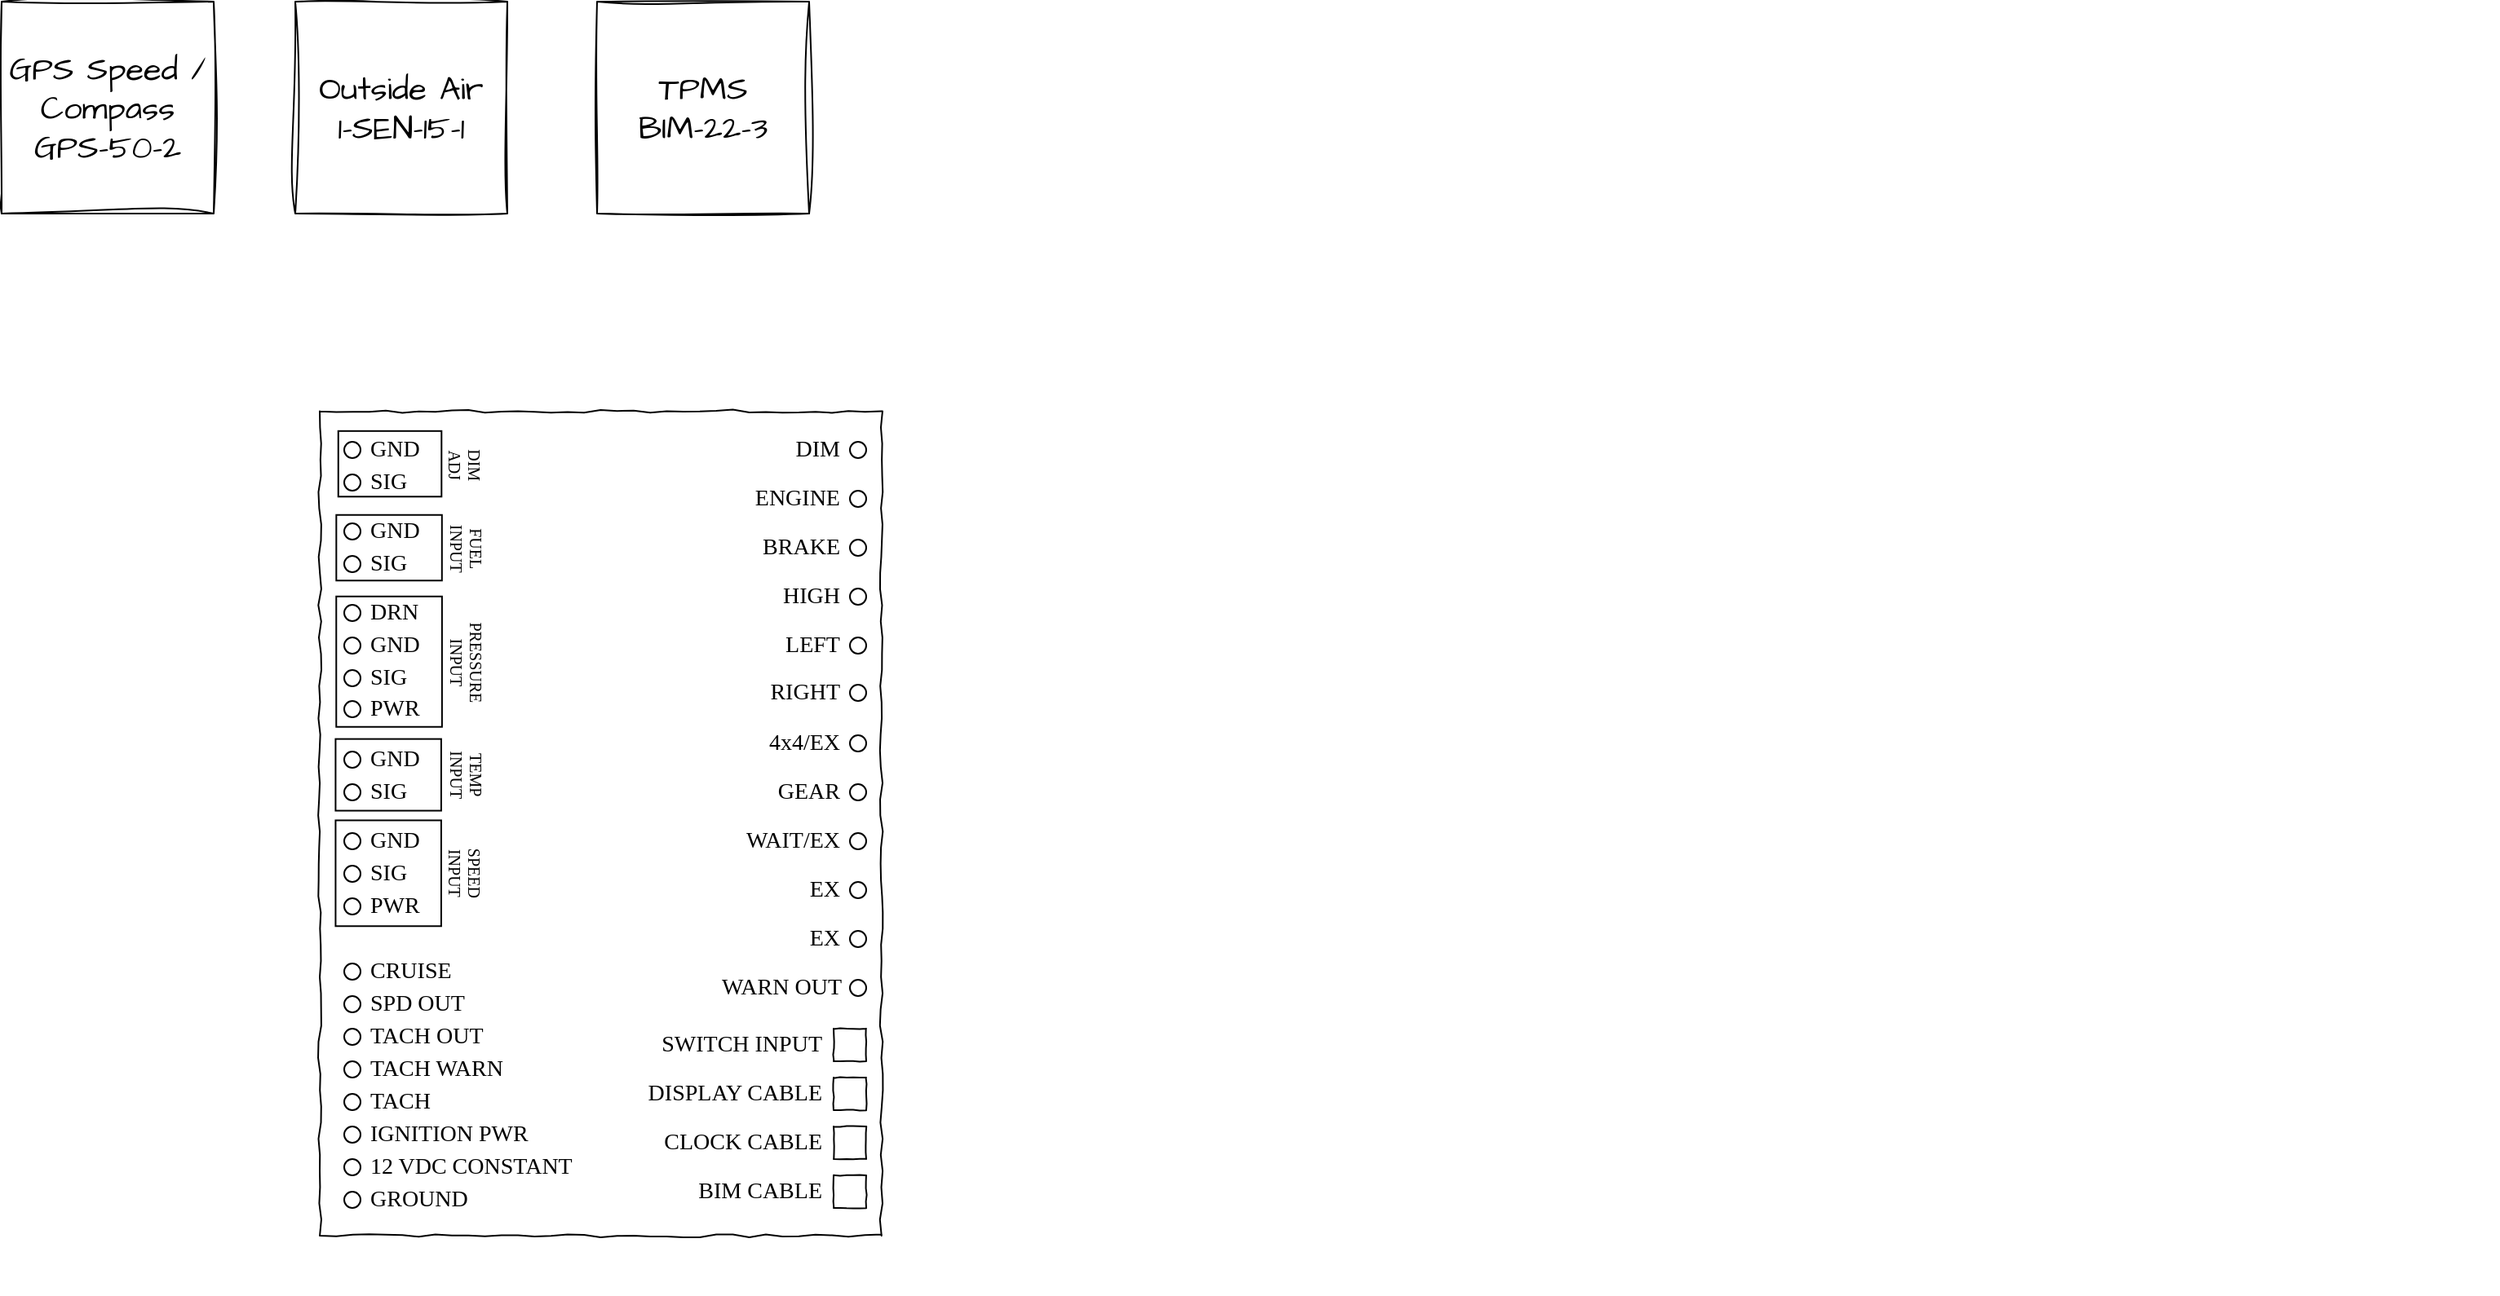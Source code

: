 <mxfile version="23.0.2" type="github">
  <diagram id="i07t7mmh23xNnQ5YnFfk" name="Page-1">
    <mxGraphModel dx="859" dy="656" grid="1" gridSize="10" guides="1" tooltips="1" connect="1" arrows="1" fold="1" page="1" pageScale="1" pageWidth="1100" pageHeight="850" math="0" shadow="0">
      <root>
        <mxCell id="0" />
        <mxCell id="1" parent="0" />
        <mxCell id="VSBIXLsl3-3mQV6mPoLs-2" value="" style="rounded=0;whiteSpace=wrap;html=1;hachureGap=4;fontFamily=Architects Daughter;fontSource=https%3A%2F%2Ffonts.googleapis.com%2Fcss%3Ffamily%3DArchitects%2BDaughter;fontSize=20;rotation=90;sketch=1;curveFitting=1;jiggle=2;sketchStyle=comic;" parent="1" vertex="1">
          <mxGeometry x="234.31" y="371.95" width="505.77" height="344.38" as="geometry" />
        </mxCell>
        <mxCell id="QOHi6vaadATqwsfO-8CR-53" value="&lt;font style=&quot;font-size: 10px;&quot;&gt;&lt;span style=&quot;font-size: 10px;&quot;&gt;DIM&lt;br style=&quot;font-size: 10px;&quot;&gt;ADJ&lt;/span&gt;&lt;/font&gt;" style="html=1;hachureGap=4;fontFamily=Montserrat;fontSource=https%3A%2F%2Ffonts.googleapis.com%2Fcss%3Ffamily%3DMontserrat;fontSize=10;fillColor=none;sketchStyle=rough;labelPosition=center;verticalLabelPosition=top;align=center;verticalAlign=bottom;textDirection=rtl;rotation=90;fontStyle=0" vertex="1" parent="1">
          <mxGeometry x="337.89" y="291.89" width="40.25" height="63.28" as="geometry" />
        </mxCell>
        <mxCell id="QOHi6vaadATqwsfO-8CR-57" value="FUEL&lt;br&gt;INPUT" style="html=1;hachureGap=4;fontFamily=Montserrat;fontSource=https%3A%2F%2Ffonts.googleapis.com%2Fcss%3Ffamily%3DMontserrat;fontSize=10;fillColor=none;sketchStyle=rough;labelPosition=center;verticalLabelPosition=top;align=center;verticalAlign=bottom;textDirection=rtl;rotation=90;fontStyle=0" vertex="1" parent="1">
          <mxGeometry x="337.41" y="342.63" width="40.25" height="64.75" as="geometry" />
        </mxCell>
        <mxCell id="QOHi6vaadATqwsfO-8CR-58" value="PRESSURE&lt;br&gt;INPUT" style="html=1;hachureGap=4;fontFamily=Montserrat;fontSource=https%3A%2F%2Ffonts.googleapis.com%2Fcss%3Ffamily%3DMontserrat;fontSize=10;fillColor=none;sketchStyle=rough;labelPosition=center;verticalLabelPosition=top;align=center;verticalAlign=bottom;textDirection=rtl;rotation=90;fontStyle=0;" vertex="1" parent="1">
          <mxGeometry x="317.54" y="412.47" width="80" height="64.82" as="geometry" />
        </mxCell>
        <mxCell id="QOHi6vaadATqwsfO-8CR-60" value="TEMP&lt;br&gt;INPUT" style="html=1;hachureGap=4;fontFamily=Montserrat;fontSource=https%3A%2F%2Ffonts.googleapis.com%2Fcss%3Ffamily%3DMontserrat;fontSize=10;fillColor=none;sketchStyle=rough;labelPosition=center;verticalLabelPosition=top;align=center;verticalAlign=bottom;textDirection=rtl;rotation=90;fontStyle=0" vertex="1" parent="1">
          <mxGeometry x="335.1" y="481.93" width="43.97" height="64.75" as="geometry" />
        </mxCell>
        <mxCell id="QOHi6vaadATqwsfO-8CR-61" value="SPEED&lt;br&gt;INPUT" style="html=1;hachureGap=4;fontFamily=Montserrat;fontSource=https%3A%2F%2Ffonts.googleapis.com%2Fcss%3Ffamily%3DMontserrat;fontSize=10;fillColor=none;sketchStyle=rough;labelPosition=center;verticalLabelPosition=top;align=center;verticalAlign=bottom;textDirection=rtl;rotation=90;fontStyle=0" vertex="1" parent="1">
          <mxGeometry x="324.64" y="542.3" width="64.9" height="64.75" as="geometry" />
        </mxCell>
        <mxCell id="VSBIXLsl3-3mQV6mPoLs-1" value="GPS Speed / Compass&lt;br&gt;GPS-50-2" style="rounded=0;whiteSpace=wrap;html=1;sketch=1;hachureGap=4;jiggle=2;curveFitting=1;fontFamily=Architects Daughter;fontSource=https%3A%2F%2Ffonts.googleapis.com%2Fcss%3Ffamily%3DArchitects%2BDaughter;fontSize=20;" parent="1" vertex="1">
          <mxGeometry x="120" y="40" width="130" height="130" as="geometry" />
        </mxCell>
        <mxCell id="VSBIXLsl3-3mQV6mPoLs-3" value="TPMS&lt;br&gt;BIM-22-3" style="rounded=0;whiteSpace=wrap;html=1;sketch=1;hachureGap=4;jiggle=2;curveFitting=1;fontFamily=Architects Daughter;fontSource=https%3A%2F%2Ffonts.googleapis.com%2Fcss%3Ffamily%3DArchitects%2BDaughter;fontSize=20;" parent="1" vertex="1">
          <mxGeometry x="485" y="40" width="130" height="130" as="geometry" />
        </mxCell>
        <mxCell id="VSBIXLsl3-3mQV6mPoLs-4" value="Outside Air&lt;br&gt;1-SEN-15-1" style="rounded=0;whiteSpace=wrap;html=1;sketch=1;hachureGap=4;jiggle=2;curveFitting=1;fontFamily=Architects Daughter;fontSource=https%3A%2F%2Ffonts.googleapis.com%2Fcss%3Ffamily%3DArchitects%2BDaughter;fontSize=20;" parent="1" vertex="1">
          <mxGeometry x="300" y="40" width="130" height="130" as="geometry" />
        </mxCell>
        <mxCell id="VSBIXLsl3-3mQV6mPoLs-6" value="" style="shape=image;imageAspect=0;aspect=fixed;verticalLabelPosition=bottom;verticalAlign=top;sketch=1;hachureGap=4;jiggle=2;curveFitting=1;fontFamily=Architects Daughter;fontSource=https%3A%2F%2Ffonts.googleapis.com%2Fcss%3Ffamily%3DArchitects%2BDaughter;fontSize=20;image=https://www.dakotadigital.com/cartimages/prd_837.jpg?id=202309060758100;" parent="1" vertex="1">
          <mxGeometry x="1050" y="460" width="600.5" height="373" as="geometry" />
        </mxCell>
        <mxCell id="VSBIXLsl3-3mQV6mPoLs-7" value="" style="shape=image;imageAspect=0;aspect=fixed;verticalLabelPosition=bottom;verticalAlign=top;sketch=1;hachureGap=4;jiggle=2;curveFitting=1;fontFamily=Architects Daughter;fontSource=https%3A%2F%2Ffonts.googleapis.com%2Fcss%3Ffamily%3DArchitects%2BDaughter;fontSize=20;image=https://www.dakotadigital.com/cartimages/prd_1328.jpg?id=202204141001430;" parent="1" vertex="1">
          <mxGeometry x="1110" y="180" width="520" height="299" as="geometry" />
        </mxCell>
        <mxCell id="QOHi6vaadATqwsfO-8CR-1" value="&lt;font style=&quot;font-size: 14px;&quot; data-font-src=&quot;https://fonts.googleapis.com/css?family=Montserrat&quot; face=&quot;Montserrat&quot;&gt;DIM&lt;/font&gt;" style="ellipse;whiteSpace=wrap;html=1;aspect=fixed;hachureGap=4;fontFamily=Architects Daughter;fontSource=https%3A%2F%2Ffonts.googleapis.com%2Fcss%3Ffamily%3DArchitects%2BDaughter;fontSize=14;labelPosition=left;verticalLabelPosition=middle;align=right;verticalAlign=middle;spacingLeft=0;spacingRight=6;spacingTop=0;spacingBottom=0;spacing=0;" vertex="1" parent="1">
          <mxGeometry x="640" y="310" width="10" height="10" as="geometry" />
        </mxCell>
        <mxCell id="QOHi6vaadATqwsfO-8CR-3" value="&lt;font style=&quot;font-size: 14px;&quot; data-font-src=&quot;https://fonts.googleapis.com/css?family=Montserrat&quot; face=&quot;Montserrat&quot;&gt;ENGINE&lt;/font&gt;" style="ellipse;whiteSpace=wrap;html=1;aspect=fixed;hachureGap=4;fontFamily=Architects Daughter;fontSource=https%3A%2F%2Ffonts.googleapis.com%2Fcss%3Ffamily%3DArchitects%2BDaughter;fontSize=14;labelPosition=left;verticalLabelPosition=middle;align=right;verticalAlign=middle;spacingLeft=0;spacingRight=6;spacingTop=0;spacingBottom=0;spacing=0;" vertex="1" parent="1">
          <mxGeometry x="640" y="340" width="10" height="10" as="geometry" />
        </mxCell>
        <mxCell id="QOHi6vaadATqwsfO-8CR-4" value="&lt;font face=&quot;Montserrat&quot; style=&quot;font-size: 14px;&quot;&gt;BRAKE&lt;/font&gt;" style="ellipse;whiteSpace=wrap;html=1;aspect=fixed;hachureGap=4;fontFamily=Architects Daughter;fontSource=https%3A%2F%2Ffonts.googleapis.com%2Fcss%3Ffamily%3DArchitects%2BDaughter;fontSize=14;labelPosition=left;verticalLabelPosition=middle;align=right;verticalAlign=middle;spacingLeft=0;spacingRight=6;spacingTop=0;spacingBottom=0;spacing=0;" vertex="1" parent="1">
          <mxGeometry x="640" y="370" width="10" height="10" as="geometry" />
        </mxCell>
        <mxCell id="QOHi6vaadATqwsfO-8CR-5" value="&lt;font style=&quot;font-size: 14px;&quot; data-font-src=&quot;https://fonts.googleapis.com/css?family=Montserrat&quot; face=&quot;Montserrat&quot;&gt;HIGH&lt;/font&gt;" style="ellipse;whiteSpace=wrap;html=1;aspect=fixed;hachureGap=4;fontFamily=Architects Daughter;fontSource=https%3A%2F%2Ffonts.googleapis.com%2Fcss%3Ffamily%3DArchitects%2BDaughter;fontSize=14;labelPosition=left;verticalLabelPosition=middle;align=right;verticalAlign=middle;spacingLeft=0;spacingRight=6;spacingTop=0;spacingBottom=0;spacing=0;" vertex="1" parent="1">
          <mxGeometry x="640" y="400" width="10" height="10" as="geometry" />
        </mxCell>
        <mxCell id="QOHi6vaadATqwsfO-8CR-6" value="&lt;font style=&quot;font-size: 14px;&quot; data-font-src=&quot;https://fonts.googleapis.com/css?family=Montserrat&quot; face=&quot;Montserrat&quot;&gt;LEFT&lt;/font&gt;" style="ellipse;whiteSpace=wrap;html=1;aspect=fixed;hachureGap=4;fontFamily=Architects Daughter;fontSource=https%3A%2F%2Ffonts.googleapis.com%2Fcss%3Ffamily%3DArchitects%2BDaughter;fontSize=14;labelPosition=left;verticalLabelPosition=middle;align=right;verticalAlign=middle;spacingLeft=0;spacingRight=6;spacingTop=0;spacingBottom=0;spacing=0;" vertex="1" parent="1">
          <mxGeometry x="640" y="430" width="10" height="10" as="geometry" />
        </mxCell>
        <mxCell id="QOHi6vaadATqwsfO-8CR-9" value="&lt;font style=&quot;font-size: 14px;&quot; data-font-src=&quot;https://fonts.googleapis.com/css?family=Montserrat&quot; face=&quot;Montserrat&quot;&gt;RIGHT&lt;/font&gt;" style="ellipse;whiteSpace=wrap;html=1;aspect=fixed;hachureGap=4;fontFamily=Architects Daughter;fontSource=https%3A%2F%2Ffonts.googleapis.com%2Fcss%3Ffamily%3DArchitects%2BDaughter;fontSize=14;labelPosition=left;verticalLabelPosition=middle;align=right;verticalAlign=middle;spacingLeft=0;spacingRight=6;spacingTop=0;spacingBottom=0;spacing=0;" vertex="1" parent="1">
          <mxGeometry x="640" y="459" width="10" height="10" as="geometry" />
        </mxCell>
        <mxCell id="QOHi6vaadATqwsfO-8CR-10" value="&lt;font style=&quot;font-size: 14px;&quot; data-font-src=&quot;https://fonts.googleapis.com/css?family=Montserrat&quot; face=&quot;Montserrat&quot;&gt;4x4/EX&lt;/font&gt;" style="ellipse;whiteSpace=wrap;html=1;aspect=fixed;hachureGap=4;fontFamily=Architects Daughter;fontSource=https%3A%2F%2Ffonts.googleapis.com%2Fcss%3Ffamily%3DArchitects%2BDaughter;fontSize=14;labelPosition=left;verticalLabelPosition=middle;align=right;verticalAlign=middle;spacingLeft=0;spacingRight=6;spacingTop=0;spacingBottom=0;spacing=0;" vertex="1" parent="1">
          <mxGeometry x="640" y="490" width="10" height="10" as="geometry" />
        </mxCell>
        <mxCell id="QOHi6vaadATqwsfO-8CR-11" value="&lt;font style=&quot;font-size: 14px;&quot; data-font-src=&quot;https://fonts.googleapis.com/css?family=Montserrat&quot; face=&quot;Montserrat&quot;&gt;GEAR&lt;/font&gt;" style="ellipse;whiteSpace=wrap;html=1;aspect=fixed;hachureGap=4;fontFamily=Architects Daughter;fontSource=https%3A%2F%2Ffonts.googleapis.com%2Fcss%3Ffamily%3DArchitects%2BDaughter;fontSize=14;labelPosition=left;verticalLabelPosition=middle;align=right;verticalAlign=middle;spacingLeft=0;spacingRight=6;spacingTop=0;spacingBottom=0;spacing=0;" vertex="1" parent="1">
          <mxGeometry x="640" y="520" width="10" height="10" as="geometry" />
        </mxCell>
        <mxCell id="QOHi6vaadATqwsfO-8CR-13" value="&lt;font style=&quot;font-size: 14px;&quot; data-font-src=&quot;https://fonts.googleapis.com/css?family=Montserrat&quot; face=&quot;Montserrat&quot;&gt;WAIT/EX&lt;/font&gt;" style="ellipse;whiteSpace=wrap;html=1;aspect=fixed;hachureGap=4;fontFamily=Architects Daughter;fontSource=https%3A%2F%2Ffonts.googleapis.com%2Fcss%3Ffamily%3DArchitects%2BDaughter;fontSize=14;labelPosition=left;verticalLabelPosition=middle;align=right;verticalAlign=middle;spacingLeft=0;spacingRight=6;spacingTop=0;spacingBottom=0;spacing=0;" vertex="1" parent="1">
          <mxGeometry x="640" y="550" width="10" height="10" as="geometry" />
        </mxCell>
        <mxCell id="QOHi6vaadATqwsfO-8CR-14" value="&lt;font style=&quot;font-size: 14px;&quot; data-font-src=&quot;https://fonts.googleapis.com/css?family=Montserrat&quot; face=&quot;Montserrat&quot;&gt;EX&lt;/font&gt;" style="ellipse;whiteSpace=wrap;html=1;aspect=fixed;hachureGap=4;fontFamily=Architects Daughter;fontSource=https%3A%2F%2Ffonts.googleapis.com%2Fcss%3Ffamily%3DArchitects%2BDaughter;fontSize=14;labelPosition=left;verticalLabelPosition=middle;align=right;verticalAlign=middle;spacingLeft=0;spacingRight=6;spacingTop=0;spacingBottom=0;spacing=0;" vertex="1" parent="1">
          <mxGeometry x="640" y="580" width="10" height="10" as="geometry" />
        </mxCell>
        <mxCell id="QOHi6vaadATqwsfO-8CR-15" value="&lt;font style=&quot;font-size: 14px;&quot; data-font-src=&quot;https://fonts.googleapis.com/css?family=Montserrat&quot; face=&quot;Montserrat&quot;&gt;EX&lt;/font&gt;" style="ellipse;whiteSpace=wrap;html=1;aspect=fixed;hachureGap=4;fontFamily=Architects Daughter;fontSource=https%3A%2F%2Ffonts.googleapis.com%2Fcss%3Ffamily%3DArchitects%2BDaughter;fontSize=14;labelPosition=left;verticalLabelPosition=middle;align=right;verticalAlign=middle;spacingLeft=0;spacingRight=6;spacingTop=0;spacingBottom=0;spacing=0;" vertex="1" parent="1">
          <mxGeometry x="640" y="610" width="10" height="10" as="geometry" />
        </mxCell>
        <mxCell id="QOHi6vaadATqwsfO-8CR-16" value="&lt;font style=&quot;font-size: 14px;&quot; data-font-src=&quot;https://fonts.googleapis.com/css?family=Montserrat&quot; face=&quot;Montserrat&quot;&gt;WARN OUT&lt;/font&gt;" style="ellipse;html=1;aspect=fixed;hachureGap=4;fontFamily=Architects Daughter;fontSource=https%3A%2F%2Ffonts.googleapis.com%2Fcss%3Ffamily%3DArchitects%2BDaughter;fontSize=14;labelPosition=left;verticalLabelPosition=middle;align=right;verticalAlign=middle;spacingLeft=0;spacingRight=6;spacingTop=0;spacingBottom=0;spacing=0;" vertex="1" parent="1">
          <mxGeometry x="640" y="640" width="10" height="10" as="geometry" />
        </mxCell>
        <mxCell id="QOHi6vaadATqwsfO-8CR-17" value="&lt;font style=&quot;font-size: 14px;&quot; data-font-src=&quot;https://fonts.googleapis.com/css?family=Montserrat&quot; face=&quot;Montserrat&quot;&gt;GND&lt;/font&gt;" style="ellipse;whiteSpace=wrap;html=1;aspect=fixed;hachureGap=4;fontFamily=Architects Daughter;fontSource=https%3A%2F%2Ffonts.googleapis.com%2Fcss%3Ffamily%3DArchitects%2BDaughter;fontSize=14;labelPosition=right;verticalLabelPosition=middle;align=left;verticalAlign=middle;spacingLeft=6;spacingRight=0;spacingTop=0;spacingBottom=0;spacing=0;" vertex="1" parent="1">
          <mxGeometry x="330" y="310" width="10" height="10" as="geometry" />
        </mxCell>
        <mxCell id="QOHi6vaadATqwsfO-8CR-19" value="&lt;font style=&quot;font-size: 14px;&quot; data-font-src=&quot;https://fonts.googleapis.com/css?family=Montserrat&quot; face=&quot;Montserrat&quot;&gt;SIG&lt;/font&gt;" style="ellipse;whiteSpace=wrap;html=1;aspect=fixed;hachureGap=4;fontFamily=Architects Daughter;fontSource=https%3A%2F%2Ffonts.googleapis.com%2Fcss%3Ffamily%3DArchitects%2BDaughter;fontSize=14;labelPosition=right;verticalLabelPosition=middle;align=left;verticalAlign=middle;spacingLeft=6;spacingRight=0;spacingTop=0;spacingBottom=0;spacing=0;" vertex="1" parent="1">
          <mxGeometry x="330" y="330" width="10" height="10" as="geometry" />
        </mxCell>
        <mxCell id="QOHi6vaadATqwsfO-8CR-20" value="&lt;font style=&quot;font-size: 14px;&quot; data-font-src=&quot;https://fonts.googleapis.com/css?family=Montserrat&quot; face=&quot;Montserrat&quot;&gt;GND&lt;/font&gt;" style="ellipse;whiteSpace=wrap;html=1;aspect=fixed;hachureGap=4;fontFamily=Architects Daughter;fontSource=https%3A%2F%2Ffonts.googleapis.com%2Fcss%3Ffamily%3DArchitects%2BDaughter;fontSize=14;labelPosition=right;verticalLabelPosition=middle;align=left;verticalAlign=middle;spacingLeft=6;spacingRight=0;spacingTop=0;spacingBottom=0;spacing=0;" vertex="1" parent="1">
          <mxGeometry x="330" y="360" width="10" height="10" as="geometry" />
        </mxCell>
        <mxCell id="QOHi6vaadATqwsfO-8CR-21" value="&lt;font style=&quot;font-size: 14px;&quot; data-font-src=&quot;https://fonts.googleapis.com/css?family=Montserrat&quot; face=&quot;Montserrat&quot;&gt;SIG&lt;/font&gt;" style="ellipse;whiteSpace=wrap;html=1;aspect=fixed;hachureGap=4;fontFamily=Architects Daughter;fontSource=https%3A%2F%2Ffonts.googleapis.com%2Fcss%3Ffamily%3DArchitects%2BDaughter;fontSize=14;labelPosition=right;verticalLabelPosition=middle;align=left;verticalAlign=middle;spacingLeft=6;spacingRight=0;spacingTop=0;spacingBottom=0;spacing=0;" vertex="1" parent="1">
          <mxGeometry x="330" y="380" width="10" height="10" as="geometry" />
        </mxCell>
        <mxCell id="QOHi6vaadATqwsfO-8CR-22" value="&lt;font style=&quot;font-size: 14px;&quot; data-font-src=&quot;https://fonts.googleapis.com/css?family=Montserrat&quot; face=&quot;Montserrat&quot;&gt;DRN&lt;/font&gt;" style="ellipse;whiteSpace=wrap;html=1;aspect=fixed;hachureGap=4;fontFamily=Architects Daughter;fontSource=https%3A%2F%2Ffonts.googleapis.com%2Fcss%3Ffamily%3DArchitects%2BDaughter;fontSize=14;labelPosition=right;verticalLabelPosition=middle;align=left;verticalAlign=middle;spacingLeft=6;spacingRight=0;spacingTop=0;spacingBottom=0;spacing=0;" vertex="1" parent="1">
          <mxGeometry x="330" y="410" width="10" height="10" as="geometry" />
        </mxCell>
        <mxCell id="QOHi6vaadATqwsfO-8CR-23" value="&lt;font style=&quot;font-size: 14px;&quot; data-font-src=&quot;https://fonts.googleapis.com/css?family=Montserrat&quot; face=&quot;Montserrat&quot;&gt;GND&lt;/font&gt;" style="ellipse;whiteSpace=wrap;html=1;aspect=fixed;hachureGap=4;fontFamily=Architects Daughter;fontSource=https%3A%2F%2Ffonts.googleapis.com%2Fcss%3Ffamily%3DArchitects%2BDaughter;fontSize=14;labelPosition=right;verticalLabelPosition=middle;align=left;verticalAlign=middle;spacingLeft=6;spacingRight=0;spacingTop=0;spacingBottom=0;spacing=0;" vertex="1" parent="1">
          <mxGeometry x="330" y="430" width="10" height="10" as="geometry" />
        </mxCell>
        <mxCell id="QOHi6vaadATqwsfO-8CR-24" value="&lt;font style=&quot;font-size: 14px;&quot; data-font-src=&quot;https://fonts.googleapis.com/css?family=Montserrat&quot; face=&quot;Montserrat&quot;&gt;SIG&lt;/font&gt;" style="ellipse;whiteSpace=wrap;html=1;aspect=fixed;hachureGap=4;fontFamily=Architects Daughter;fontSource=https%3A%2F%2Ffonts.googleapis.com%2Fcss%3Ffamily%3DArchitects%2BDaughter;fontSize=14;labelPosition=right;verticalLabelPosition=middle;align=left;verticalAlign=middle;spacingLeft=6;spacingRight=0;spacingTop=0;spacingBottom=0;spacing=0;" vertex="1" parent="1">
          <mxGeometry x="330" y="450" width="10" height="10" as="geometry" />
        </mxCell>
        <mxCell id="QOHi6vaadATqwsfO-8CR-25" value="&lt;font style=&quot;font-size: 14px;&quot; data-font-src=&quot;https://fonts.googleapis.com/css?family=Montserrat&quot; face=&quot;Montserrat&quot;&gt;PWR&lt;/font&gt;" style="ellipse;whiteSpace=wrap;html=1;aspect=fixed;hachureGap=4;fontFamily=Architects Daughter;fontSource=https%3A%2F%2Ffonts.googleapis.com%2Fcss%3Ffamily%3DArchitects%2BDaughter;fontSize=14;labelPosition=right;verticalLabelPosition=middle;align=left;verticalAlign=middle;spacingLeft=6;spacingRight=0;spacingTop=0;spacingBottom=0;spacing=0;" vertex="1" parent="1">
          <mxGeometry x="330" y="469" width="10" height="10" as="geometry" />
        </mxCell>
        <mxCell id="QOHi6vaadATqwsfO-8CR-26" value="&lt;font style=&quot;font-size: 14px;&quot; data-font-src=&quot;https://fonts.googleapis.com/css?family=Montserrat&quot; face=&quot;Montserrat&quot;&gt;GND&lt;/font&gt;" style="ellipse;whiteSpace=wrap;html=1;aspect=fixed;hachureGap=4;fontFamily=Architects Daughter;fontSource=https%3A%2F%2Ffonts.googleapis.com%2Fcss%3Ffamily%3DArchitects%2BDaughter;fontSize=14;labelPosition=right;verticalLabelPosition=middle;align=left;verticalAlign=middle;spacingLeft=6;spacingRight=0;spacingTop=0;spacingBottom=0;spacing=0;" vertex="1" parent="1">
          <mxGeometry x="330" y="500" width="10" height="10" as="geometry" />
        </mxCell>
        <mxCell id="QOHi6vaadATqwsfO-8CR-27" value="&lt;font style=&quot;font-size: 14px;&quot; data-font-src=&quot;https://fonts.googleapis.com/css?family=Montserrat&quot; face=&quot;Montserrat&quot;&gt;SIG&lt;/font&gt;" style="ellipse;whiteSpace=wrap;html=1;aspect=fixed;hachureGap=4;fontFamily=Architects Daughter;fontSource=https%3A%2F%2Ffonts.googleapis.com%2Fcss%3Ffamily%3DArchitects%2BDaughter;fontSize=14;labelPosition=right;verticalLabelPosition=middle;align=left;verticalAlign=middle;spacingLeft=6;spacingRight=0;spacingTop=0;spacingBottom=0;spacing=0;" vertex="1" parent="1">
          <mxGeometry x="330" y="520" width="10" height="10" as="geometry" />
        </mxCell>
        <mxCell id="QOHi6vaadATqwsfO-8CR-28" value="&lt;font style=&quot;font-size: 14px;&quot; data-font-src=&quot;https://fonts.googleapis.com/css?family=Montserrat&quot; face=&quot;Montserrat&quot;&gt;GND&lt;/font&gt;" style="ellipse;whiteSpace=wrap;html=1;aspect=fixed;hachureGap=4;fontFamily=Architects Daughter;fontSource=https%3A%2F%2Ffonts.googleapis.com%2Fcss%3Ffamily%3DArchitects%2BDaughter;fontSize=14;labelPosition=right;verticalLabelPosition=middle;align=left;verticalAlign=middle;spacingLeft=6;spacingRight=0;spacingTop=0;spacingBottom=0;spacing=0;" vertex="1" parent="1">
          <mxGeometry x="330" y="550" width="10" height="10" as="geometry" />
        </mxCell>
        <mxCell id="QOHi6vaadATqwsfO-8CR-29" value="&lt;font style=&quot;font-size: 14px;&quot; data-font-src=&quot;https://fonts.googleapis.com/css?family=Montserrat&quot; face=&quot;Montserrat&quot;&gt;SIG&lt;/font&gt;" style="ellipse;whiteSpace=wrap;html=1;aspect=fixed;hachureGap=4;fontFamily=Architects Daughter;fontSource=https%3A%2F%2Ffonts.googleapis.com%2Fcss%3Ffamily%3DArchitects%2BDaughter;fontSize=14;labelPosition=right;verticalLabelPosition=middle;align=left;verticalAlign=middle;spacingLeft=6;spacingRight=0;spacingTop=0;spacingBottom=0;spacing=0;" vertex="1" parent="1">
          <mxGeometry x="330" y="570" width="10" height="10" as="geometry" />
        </mxCell>
        <mxCell id="QOHi6vaadATqwsfO-8CR-30" value="&lt;font face=&quot;Montserrat&quot; style=&quot;font-size: 14px;&quot;&gt;PWR&lt;/font&gt;" style="ellipse;whiteSpace=wrap;html=1;aspect=fixed;hachureGap=4;fontFamily=Architects Daughter;fontSource=https%3A%2F%2Ffonts.googleapis.com%2Fcss%3Ffamily%3DArchitects%2BDaughter;fontSize=14;labelPosition=right;verticalLabelPosition=middle;align=left;verticalAlign=middle;spacingLeft=6;spacingRight=0;spacingTop=0;spacingBottom=0;spacing=0;" vertex="1" parent="1">
          <mxGeometry x="330" y="590" width="10" height="10" as="geometry" />
        </mxCell>
        <mxCell id="QOHi6vaadATqwsfO-8CR-31" value="&lt;font style=&quot;font-size: 14px;&quot; data-font-src=&quot;https://fonts.googleapis.com/css?family=Montserrat&quot; face=&quot;Montserrat&quot;&gt;CRUISE&lt;/font&gt;" style="ellipse;whiteSpace=wrap;html=1;aspect=fixed;hachureGap=4;fontFamily=Architects Daughter;fontSource=https%3A%2F%2Ffonts.googleapis.com%2Fcss%3Ffamily%3DArchitects%2BDaughter;fontSize=14;labelPosition=right;verticalLabelPosition=middle;align=left;verticalAlign=middle;spacingLeft=6;spacingRight=0;spacingTop=0;spacingBottom=0;spacing=0;" vertex="1" parent="1">
          <mxGeometry x="330" y="630" width="10" height="10" as="geometry" />
        </mxCell>
        <mxCell id="QOHi6vaadATqwsfO-8CR-32" value="&lt;font style=&quot;font-size: 14px;&quot; data-font-src=&quot;https://fonts.googleapis.com/css?family=Montserrat&quot; face=&quot;Montserrat&quot;&gt;SPD OUT&lt;/font&gt;" style="ellipse;html=1;aspect=fixed;hachureGap=4;fontFamily=Architects Daughter;fontSource=https%3A%2F%2Ffonts.googleapis.com%2Fcss%3Ffamily%3DArchitects%2BDaughter;fontSize=14;labelPosition=right;verticalLabelPosition=middle;align=left;verticalAlign=middle;spacingLeft=6;spacingRight=0;spacingTop=0;spacingBottom=0;spacing=0;" vertex="1" parent="1">
          <mxGeometry x="330" y="650" width="10" height="10" as="geometry" />
        </mxCell>
        <mxCell id="QOHi6vaadATqwsfO-8CR-33" value="&lt;font style=&quot;font-size: 14px;&quot; data-font-src=&quot;https://fonts.googleapis.com/css?family=Montserrat&quot; face=&quot;Montserrat&quot;&gt;TACH OUT&lt;/font&gt;" style="ellipse;html=1;aspect=fixed;hachureGap=4;fontFamily=Architects Daughter;fontSource=https%3A%2F%2Ffonts.googleapis.com%2Fcss%3Ffamily%3DArchitects%2BDaughter;fontSize=14;labelPosition=right;verticalLabelPosition=middle;align=left;verticalAlign=middle;spacingLeft=6;spacingRight=0;spacingTop=0;spacingBottom=0;spacing=0;" vertex="1" parent="1">
          <mxGeometry x="330" y="670" width="10" height="10" as="geometry" />
        </mxCell>
        <mxCell id="QOHi6vaadATqwsfO-8CR-34" value="&lt;font style=&quot;font-size: 14px;&quot; data-font-src=&quot;https://fonts.googleapis.com/css?family=Montserrat&quot; face=&quot;Montserrat&quot;&gt;TACH WARN&lt;/font&gt;" style="ellipse;html=1;aspect=fixed;hachureGap=4;fontFamily=Architects Daughter;fontSource=https%3A%2F%2Ffonts.googleapis.com%2Fcss%3Ffamily%3DArchitects%2BDaughter;fontSize=14;labelPosition=right;verticalLabelPosition=middle;align=left;verticalAlign=middle;spacingLeft=6;spacingRight=0;spacingTop=0;spacingBottom=0;spacing=0;" vertex="1" parent="1">
          <mxGeometry x="330" y="690" width="10" height="10" as="geometry" />
        </mxCell>
        <mxCell id="QOHi6vaadATqwsfO-8CR-35" value="&lt;font style=&quot;font-size: 14px;&quot; data-font-src=&quot;https://fonts.googleapis.com/css?family=Montserrat&quot; face=&quot;Montserrat&quot;&gt;TACH&lt;/font&gt;" style="ellipse;html=1;aspect=fixed;hachureGap=4;fontFamily=Architects Daughter;fontSource=https%3A%2F%2Ffonts.googleapis.com%2Fcss%3Ffamily%3DArchitects%2BDaughter;fontSize=14;labelPosition=right;verticalLabelPosition=middle;align=left;verticalAlign=middle;spacingLeft=6;spacingRight=0;spacingTop=0;spacingBottom=0;spacing=0;" vertex="1" parent="1">
          <mxGeometry x="330" y="710" width="10" height="10" as="geometry" />
        </mxCell>
        <mxCell id="QOHi6vaadATqwsfO-8CR-36" value="&lt;font face=&quot;Montserrat&quot; style=&quot;font-size: 14px;&quot;&gt;IGNITION PWR&lt;/font&gt;" style="ellipse;html=1;aspect=fixed;hachureGap=4;fontFamily=Architects Daughter;fontSource=https%3A%2F%2Ffonts.googleapis.com%2Fcss%3Ffamily%3DArchitects%2BDaughter;fontSize=14;labelPosition=right;verticalLabelPosition=middle;align=left;verticalAlign=middle;spacingLeft=6;spacingRight=0;spacingTop=0;spacingBottom=0;spacing=0;" vertex="1" parent="1">
          <mxGeometry x="330" y="730" width="10" height="10" as="geometry" />
        </mxCell>
        <mxCell id="QOHi6vaadATqwsfO-8CR-37" value="&lt;font style=&quot;font-size: 14px;&quot; data-font-src=&quot;https://fonts.googleapis.com/css?family=Montserrat&quot; face=&quot;Montserrat&quot;&gt;12 VDC CONSTANT&lt;/font&gt;" style="ellipse;html=1;aspect=fixed;hachureGap=4;fontFamily=Architects Daughter;fontSource=https%3A%2F%2Ffonts.googleapis.com%2Fcss%3Ffamily%3DArchitects%2BDaughter;fontSize=14;labelPosition=right;verticalLabelPosition=middle;align=left;verticalAlign=middle;spacingLeft=6;spacingRight=0;spacingTop=0;spacingBottom=0;spacing=0;" vertex="1" parent="1">
          <mxGeometry x="330" y="750" width="10" height="10" as="geometry" />
        </mxCell>
        <mxCell id="QOHi6vaadATqwsfO-8CR-38" value="&lt;font style=&quot;font-size: 14px;&quot; data-font-src=&quot;https://fonts.googleapis.com/css?family=Montserrat&quot; face=&quot;Montserrat&quot;&gt;GROUND&lt;/font&gt;" style="ellipse;html=1;aspect=fixed;hachureGap=4;fontFamily=Architects Daughter;fontSource=https%3A%2F%2Ffonts.googleapis.com%2Fcss%3Ffamily%3DArchitects%2BDaughter;fontSize=14;labelPosition=right;verticalLabelPosition=middle;align=left;verticalAlign=middle;spacingLeft=6;spacingRight=0;spacingTop=0;spacingBottom=0;spacing=0;" vertex="1" parent="1">
          <mxGeometry x="330" y="770" width="10" height="10" as="geometry" />
        </mxCell>
        <mxCell id="QOHi6vaadATqwsfO-8CR-41" value="SWITCH INPUT" style="html=1;aspect=fixed;sketch=1;hachureGap=4;jiggle=2;curveFitting=1;fontFamily=Montserrat;fontSource=https%3A%2F%2Ffonts.googleapis.com%2Fcss%3Ffamily%3DMontserrat;fontSize=14;labelPosition=left;verticalLabelPosition=middle;align=right;verticalAlign=middle;spacingRight=6;sketchStyle=comic;" vertex="1" parent="1">
          <mxGeometry x="630" y="670" width="20" height="20" as="geometry" />
        </mxCell>
        <mxCell id="QOHi6vaadATqwsfO-8CR-42" value="DISPLAY CABLE" style="html=1;aspect=fixed;sketch=1;hachureGap=4;jiggle=2;curveFitting=1;fontFamily=Montserrat;fontSource=https%3A%2F%2Ffonts.googleapis.com%2Fcss%3Ffamily%3DMontserrat;fontSize=14;labelPosition=left;verticalLabelPosition=middle;align=right;verticalAlign=middle;spacingRight=6;sketchStyle=comic;" vertex="1" parent="1">
          <mxGeometry x="630" y="700" width="20" height="20" as="geometry" />
        </mxCell>
        <mxCell id="QOHi6vaadATqwsfO-8CR-43" value="CLOCK CABLE" style="html=1;aspect=fixed;sketch=1;hachureGap=4;jiggle=2;curveFitting=1;fontFamily=Montserrat;fontSource=https%3A%2F%2Ffonts.googleapis.com%2Fcss%3Ffamily%3DMontserrat;fontSize=14;labelPosition=left;verticalLabelPosition=middle;align=right;verticalAlign=middle;spacingRight=6;sketchStyle=comic;" vertex="1" parent="1">
          <mxGeometry x="630" y="730" width="20" height="20" as="geometry" />
        </mxCell>
        <mxCell id="QOHi6vaadATqwsfO-8CR-44" value="BIM CABLE" style="html=1;aspect=fixed;sketch=1;hachureGap=4;jiggle=2;curveFitting=1;fontFamily=Montserrat;fontSource=https%3A%2F%2Ffonts.googleapis.com%2Fcss%3Ffamily%3DMontserrat;fontSize=14;labelPosition=left;verticalLabelPosition=middle;align=right;verticalAlign=middle;spacingRight=6;sketchStyle=comic;" vertex="1" parent="1">
          <mxGeometry x="630" y="760" width="20" height="20" as="geometry" />
        </mxCell>
      </root>
    </mxGraphModel>
  </diagram>
</mxfile>
